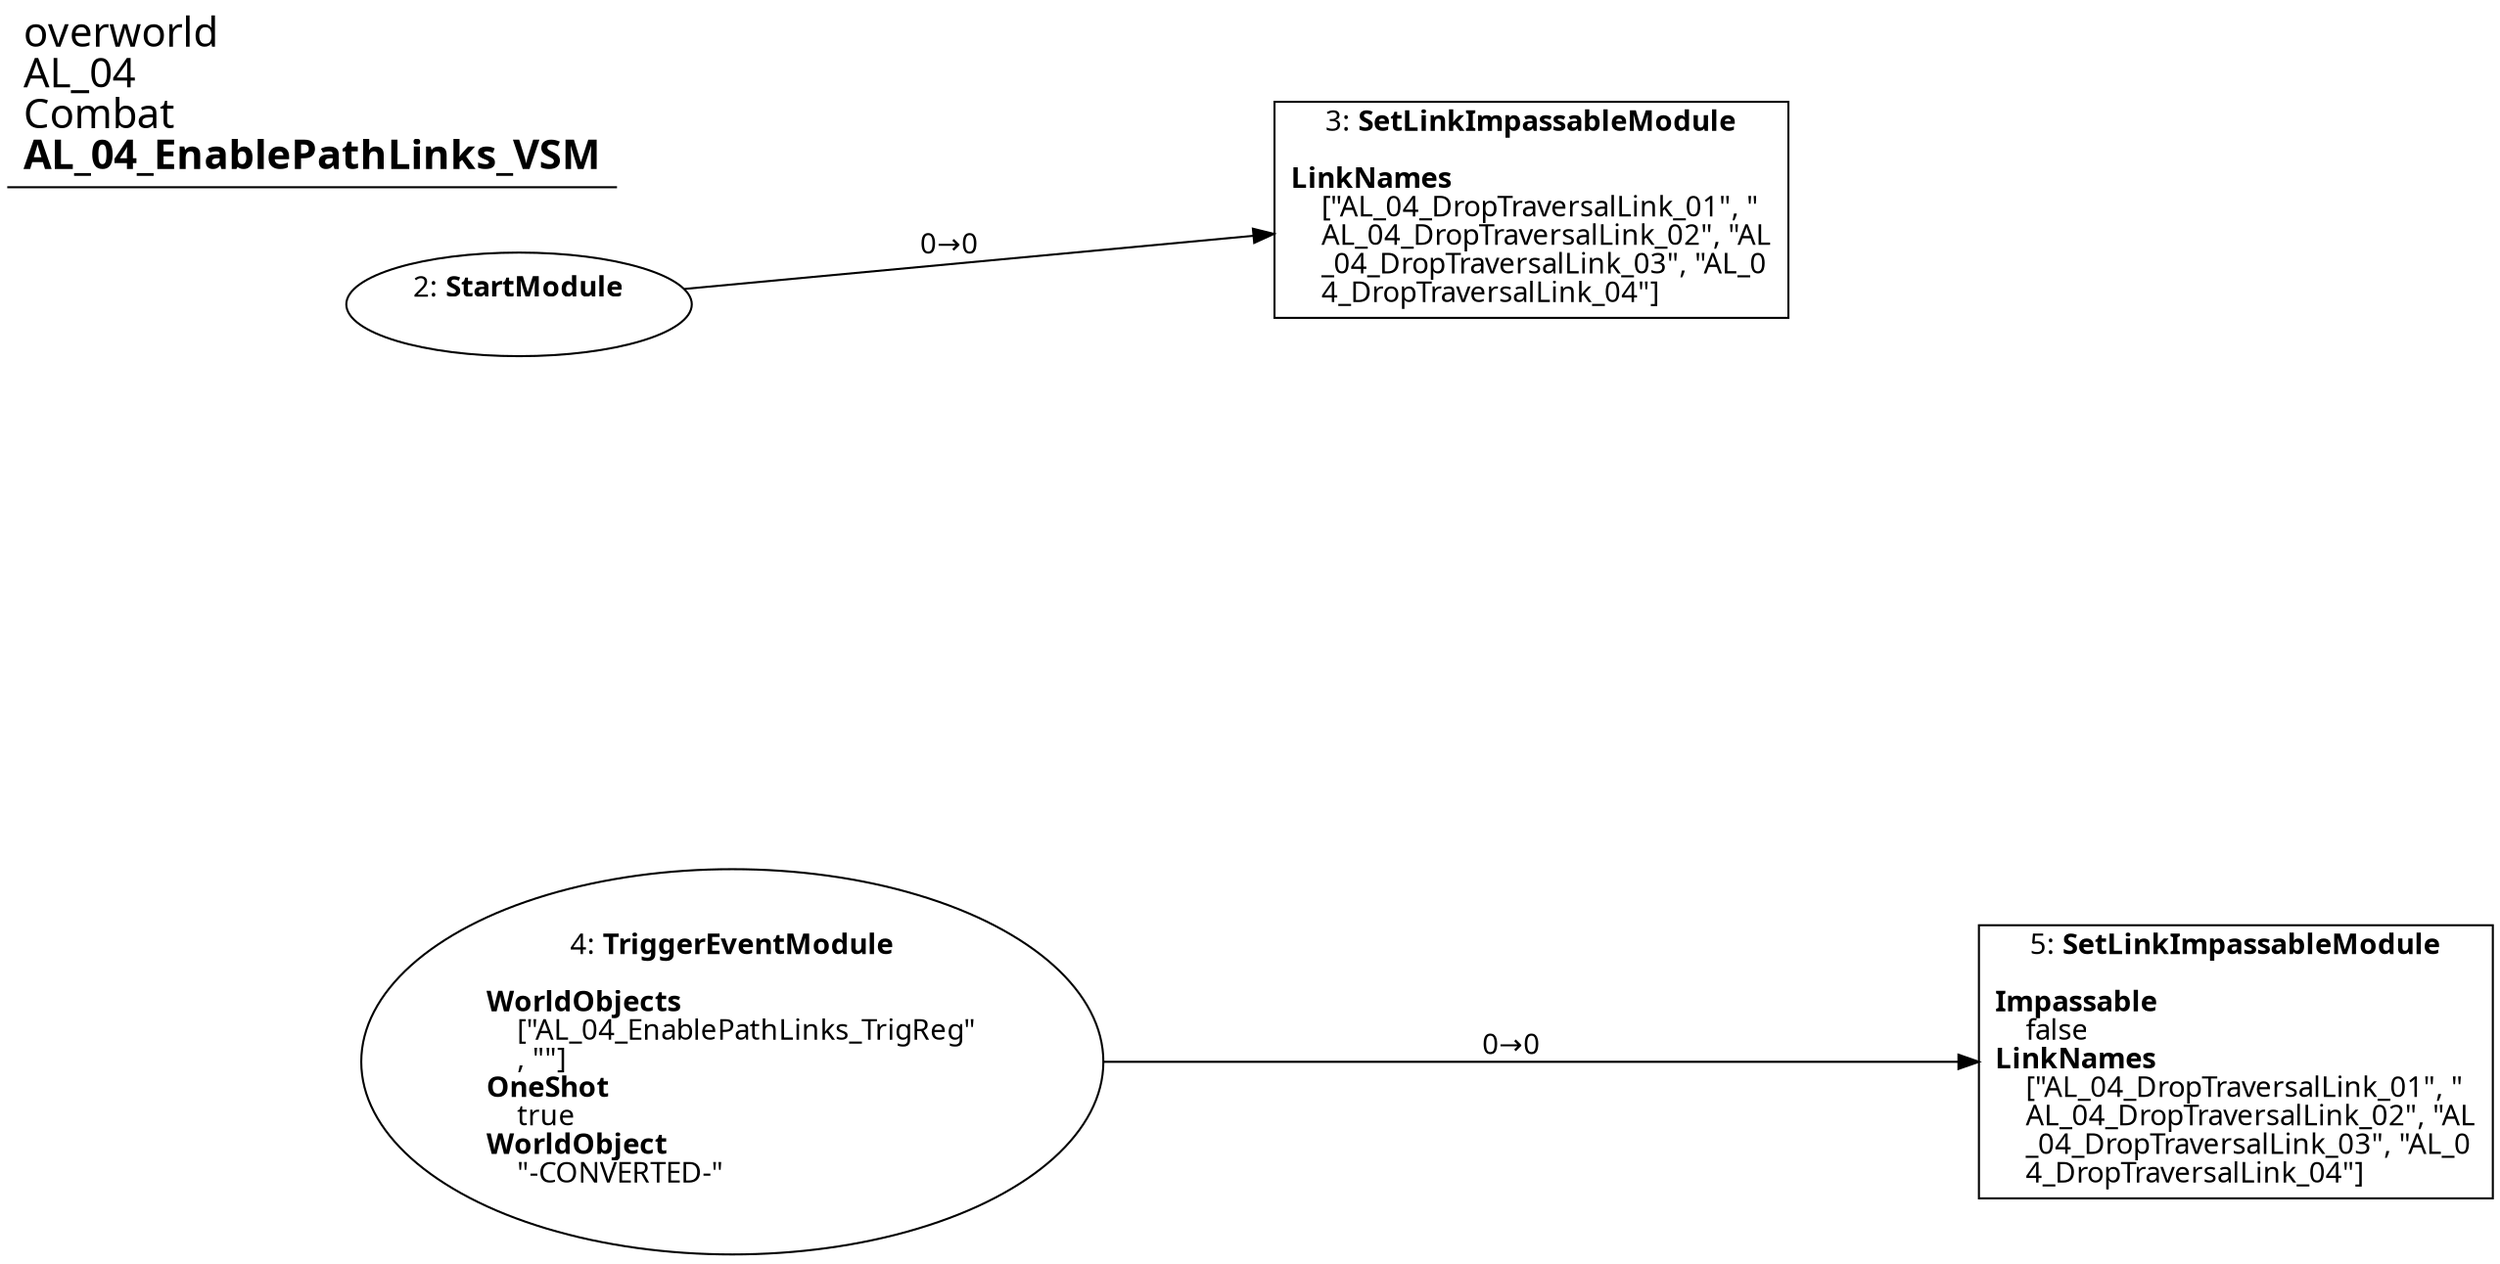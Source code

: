 digraph {
    layout = fdp;
    overlap = prism;
    sep = "+16";
    splines = spline;

    node [ shape = box ];

    graph [ fontname = "Segoe UI" ];
    node [ fontname = "Segoe UI" ];
    edge [ fontname = "Segoe UI" ];

    2 [ label = <2: <b>StartModule</b><br/><br/>> ];
    2 [ shape = oval ]
    2 [ pos = "0.018000001,0.052!" ];
    2 -> 3 [ label = "0→0" ];

    3 [ label = <3: <b>SetLinkImpassableModule</b><br/><br/><b>LinkNames</b><br align="left"/>    [&quot;AL_04_DropTraversalLink_01&quot;, &quot;<br align="left"/>    AL_04_DropTraversalLink_02&quot;, &quot;AL<br align="left"/>    _04_DropTraversalLink_03&quot;, &quot;AL_0<br align="left"/>    4_DropTraversalLink_04&quot;]<br align="left"/>> ];
    3 [ pos = "0.20600002,0.051000003!" ];

    4 [ label = <4: <b>TriggerEventModule</b><br/><br/><b>WorldObjects</b><br align="left"/>    [&quot;AL_04_EnablePathLinks_TrigReg&quot;<br align="left"/>    , &quot;&quot;]<br align="left"/><b>OneShot</b><br align="left"/>    true<br align="left"/><b>WorldObject</b><br align="left"/>    &quot;-CONVERTED-&quot;<br align="left"/>> ];
    4 [ shape = oval ]
    4 [ pos = "0.071,-0.093!" ];
    4 -> 5 [ label = "0→0" ];

    5 [ label = <5: <b>SetLinkImpassableModule</b><br/><br/><b>Impassable</b><br align="left"/>    false<br align="left"/><b>LinkNames</b><br align="left"/>    [&quot;AL_04_DropTraversalLink_01&quot;, &quot;<br align="left"/>    AL_04_DropTraversalLink_02&quot;, &quot;AL<br align="left"/>    _04_DropTraversalLink_03&quot;, &quot;AL_0<br align="left"/>    4_DropTraversalLink_04&quot;]<br align="left"/>> ];
    5 [ pos = "0.32500002,-0.093!" ];

    title [ pos = "0.017,0.053000003!" ];
    title [ shape = underline ];
    title [ label = <<font point-size="20">overworld<br align="left"/>AL_04<br align="left"/>Combat<br align="left"/><b>AL_04_EnablePathLinks_VSM</b><br align="left"/></font>> ];
}
